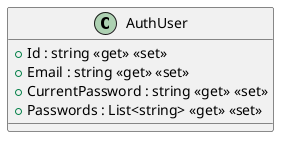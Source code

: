 @startuml
class AuthUser {
    + Id : string <<get>> <<set>>
    + Email : string <<get>> <<set>>
    + CurrentPassword : string <<get>> <<set>>
    + Passwords : List<string> <<get>> <<set>>
}
@enduml
